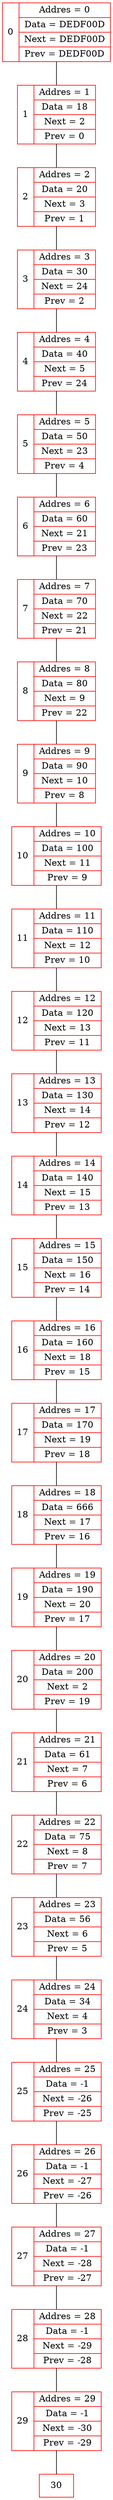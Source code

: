 graph graphname 
 {
node [shape=record, color = "red"];		//Описание блоков графа
		0[label="{0}|{Addres = 0| Data = DEDF00D|Next = DEDF00D| Prev = DEDF00D}"];
		1[label="{1}|{Addres = 1| Data = 18|Next = 2| Prev = 0}"];
		2[label="{2}|{Addres = 2| Data = 20|Next = 3| Prev = 1}"];
		3[label="{3}|{Addres = 3| Data = 30|Next = 24| Prev = 2}"];
		4[label="{4}|{Addres = 4| Data = 40|Next = 5| Prev = 24}"];
		5[label="{5}|{Addres = 5| Data = 50|Next = 23| Prev = 4}"];
		6[label="{6}|{Addres = 6| Data = 60|Next = 21| Prev = 23}"];
		7[label="{7}|{Addres = 7| Data = 70|Next = 22| Prev = 21}"];
		8[label="{8}|{Addres = 8| Data = 80|Next = 9| Prev = 22}"];
		9[label="{9}|{Addres = 9| Data = 90|Next = 10| Prev = 8}"];
		10[label="{10}|{Addres = 10| Data = 100|Next = 11| Prev = 9}"];
		11[label="{11}|{Addres = 11| Data = 110|Next = 12| Prev = 10}"];
		12[label="{12}|{Addres = 12| Data = 120|Next = 13| Prev = 11}"];
		13[label="{13}|{Addres = 13| Data = 130|Next = 14| Prev = 12}"];
		14[label="{14}|{Addres = 14| Data = 140|Next = 15| Prev = 13}"];
		15[label="{15}|{Addres = 15| Data = 150|Next = 16| Prev = 14}"];
		16[label="{16}|{Addres = 16| Data = 160|Next = 18| Prev = 15}"];
		17[label="{17}|{Addres = 17| Data = 170|Next = 19| Prev = 18}"];
		18[label="{18}|{Addres = 18| Data = 666|Next = 17| Prev = 16}"];
		19[label="{19}|{Addres = 19| Data = 190|Next = 20| Prev = 17}"];
		20[label="{20}|{Addres = 20| Data = 200|Next = 2| Prev = 19}"];
		21[label="{21}|{Addres = 21| Data = 61|Next = 7| Prev = 6}"];
		22[label="{22}|{Addres = 22| Data = 75|Next = 8| Prev = 7}"];
		23[label="{23}|{Addres = 23| Data = 56|Next = 6| Prev = 5}"];
		24[label="{24}|{Addres = 24| Data = 34|Next = 4| Prev = 3}"];
		25[label="{25}|{Addres = 25| Data = -1|Next = -26| Prev = -25}"];
		26[label="{26}|{Addres = 26| Data = -1|Next = -27| Prev = -26}"];
		27[label="{27}|{Addres = 27| Data = -1|Next = -28| Prev = -27}"];
		28[label="{28}|{Addres = 28| Data = -1|Next = -29| Prev = -28}"];
		29[label="{29}|{Addres = 29| Data = -1|Next = -30| Prev = -29}"];


//Связь блоков
		0 -- 1 [arrowhead = diamond]; 
		1 -- 2 [arrowhead = diamond]; 
		2 -- 3 [arrowhead = diamond]; 
		3 -- 4 [arrowhead = diamond]; 
		4 -- 5 [arrowhead = diamond]; 
		5 -- 6 [arrowhead = diamond]; 
		6 -- 7 [arrowhead = diamond]; 
		7 -- 8 [arrowhead = diamond]; 
		8 -- 9 [arrowhead = diamond]; 
		9 -- 10 [arrowhead = diamond]; 
		10 -- 11 [arrowhead = diamond]; 
		11 -- 12 [arrowhead = diamond]; 
		12 -- 13 [arrowhead = diamond]; 
		13 -- 14 [arrowhead = diamond]; 
		14 -- 15 [arrowhead = diamond]; 
		15 -- 16 [arrowhead = diamond]; 
		16 -- 17 [arrowhead = diamond]; 
		17 -- 18 [arrowhead = diamond]; 
		18 -- 19 [arrowhead = diamond]; 
		19 -- 20 [arrowhead = diamond]; 
		20 -- 21 [arrowhead = diamond]; 
		21 -- 22 [arrowhead = diamond]; 
		22 -- 23 [arrowhead = diamond]; 
		23 -- 24 [arrowhead = diamond]; 
		24 -- 25 [arrowhead = diamond]; 
		25 -- 26 [arrowhead = diamond]; 
		26 -- 27 [arrowhead = diamond]; 
		27 -- 28 [arrowhead = diamond]; 
		28 -- 29 [arrowhead = diamond]; 
		29 -- 30 [arrowhead = diamond]; 
}